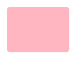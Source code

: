 @startuml

skinparam ClassBackgroundColor #LightPink
skinparam ClassFontColor #LightPink
skinparam ClassBorderColor #LightPink

skinparam ClassStereotypeFontSize 0
skinparam CircledCharacterFontSize 0
skinparam CircledCharacterRadius 0
skinparam ClassBorderThickness 0
skinparam Shadowing false

class Dummy

@enduml